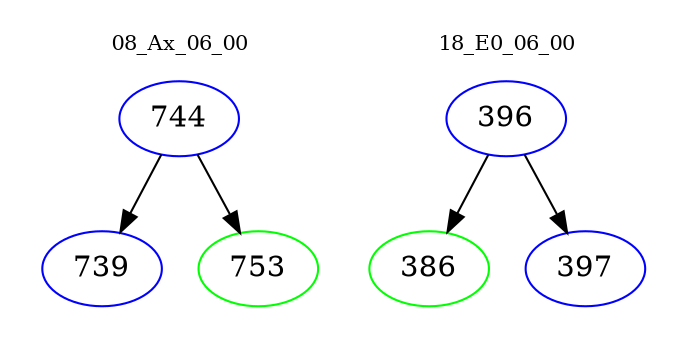 digraph{
subgraph cluster_0 {
color = white
label = "08_Ax_06_00";
fontsize=10;
T0_744 [label="744", color="blue"]
T0_744 -> T0_739 [color="black"]
T0_739 [label="739", color="blue"]
T0_744 -> T0_753 [color="black"]
T0_753 [label="753", color="green"]
}
subgraph cluster_1 {
color = white
label = "18_E0_06_00";
fontsize=10;
T1_396 [label="396", color="blue"]
T1_396 -> T1_386 [color="black"]
T1_386 [label="386", color="green"]
T1_396 -> T1_397 [color="black"]
T1_397 [label="397", color="blue"]
}
}
